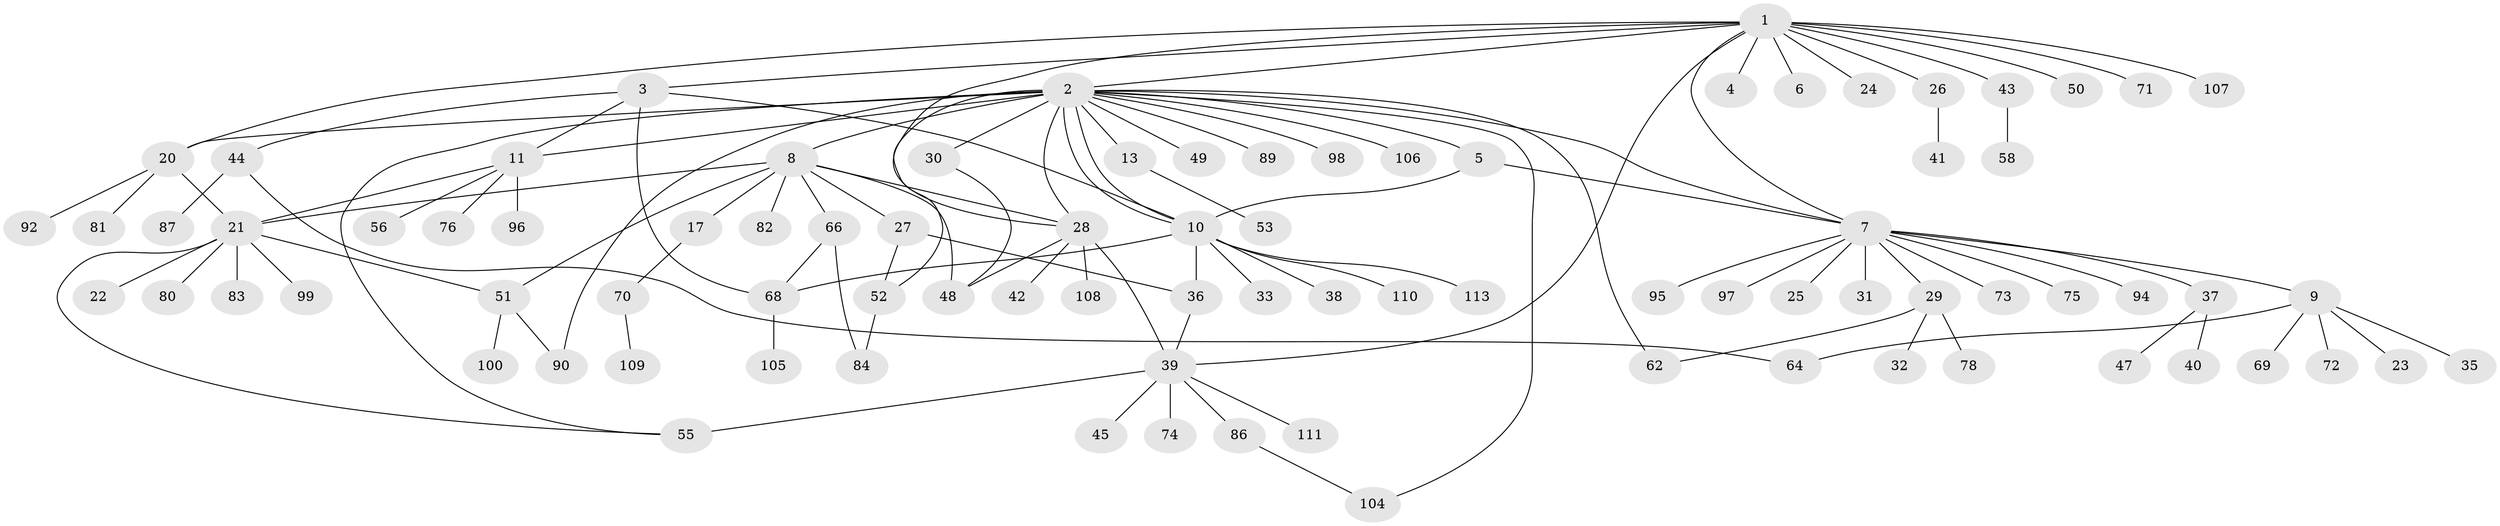 // Generated by graph-tools (version 1.1) at 2025/52/02/27/25 19:52:00]
// undirected, 87 vertices, 113 edges
graph export_dot {
graph [start="1"]
  node [color=gray90,style=filled];
  1 [super="+16"];
  2 [super="+12"];
  3 [super="+18"];
  4;
  5 [super="+19"];
  6;
  7 [super="+103"];
  8 [super="+77"];
  9 [super="+34"];
  10 [super="+15"];
  11 [super="+63"];
  13 [super="+14"];
  17;
  20 [super="+57"];
  21 [super="+85"];
  22;
  23 [super="+46"];
  24;
  25;
  26;
  27;
  28 [super="+54"];
  29 [super="+112"];
  30;
  31;
  32;
  33;
  35;
  36 [super="+91"];
  37 [super="+60"];
  38;
  39 [super="+65"];
  40;
  41;
  42;
  43;
  44 [super="+59"];
  45;
  47;
  48;
  49;
  50;
  51 [super="+114"];
  52;
  53;
  55 [super="+61"];
  56;
  58;
  62;
  64 [super="+67"];
  66 [super="+88"];
  68 [super="+101"];
  69;
  70 [super="+93"];
  71;
  72;
  73 [super="+79"];
  74;
  75;
  76;
  78;
  80;
  81;
  82;
  83;
  84 [super="+102"];
  86;
  87;
  89;
  90;
  92;
  94;
  95;
  96;
  97;
  98;
  99;
  100;
  104;
  105;
  106;
  107;
  108;
  109;
  110;
  111;
  113;
  1 -- 2;
  1 -- 3;
  1 -- 4;
  1 -- 6;
  1 -- 7;
  1 -- 24;
  1 -- 26;
  1 -- 28;
  1 -- 43;
  1 -- 50;
  1 -- 71;
  1 -- 107;
  1 -- 20;
  1 -- 39;
  2 -- 5;
  2 -- 7;
  2 -- 8;
  2 -- 10;
  2 -- 10;
  2 -- 11 [weight=2];
  2 -- 13;
  2 -- 20;
  2 -- 30;
  2 -- 49;
  2 -- 52;
  2 -- 55;
  2 -- 62;
  2 -- 89;
  2 -- 98;
  2 -- 106;
  2 -- 104;
  2 -- 28;
  2 -- 90;
  3 -- 11;
  3 -- 44;
  3 -- 10;
  3 -- 68;
  5 -- 10;
  5 -- 7;
  7 -- 9;
  7 -- 25;
  7 -- 29;
  7 -- 31;
  7 -- 37;
  7 -- 73;
  7 -- 75;
  7 -- 94;
  7 -- 95;
  7 -- 97;
  8 -- 17;
  8 -- 21;
  8 -- 27;
  8 -- 28;
  8 -- 48;
  8 -- 66;
  8 -- 82;
  8 -- 51;
  9 -- 23;
  9 -- 35;
  9 -- 69;
  9 -- 72;
  9 -- 64;
  10 -- 36;
  10 -- 110;
  10 -- 113;
  10 -- 33;
  10 -- 68;
  10 -- 38;
  11 -- 56;
  11 -- 96;
  11 -- 21;
  11 -- 76;
  13 -- 53;
  17 -- 70;
  20 -- 21;
  20 -- 81;
  20 -- 92;
  21 -- 22;
  21 -- 51;
  21 -- 80;
  21 -- 83;
  21 -- 99;
  21 -- 55;
  26 -- 41;
  27 -- 36;
  27 -- 52;
  28 -- 42;
  28 -- 48;
  28 -- 108;
  28 -- 39;
  29 -- 32;
  29 -- 62;
  29 -- 78;
  30 -- 48;
  36 -- 39;
  37 -- 40;
  37 -- 47;
  39 -- 45;
  39 -- 55 [weight=2];
  39 -- 74;
  39 -- 86;
  39 -- 111;
  43 -- 58;
  44 -- 64;
  44 -- 87;
  51 -- 90;
  51 -- 100;
  52 -- 84;
  66 -- 84;
  66 -- 68;
  68 -- 105;
  70 -- 109;
  86 -- 104;
}
